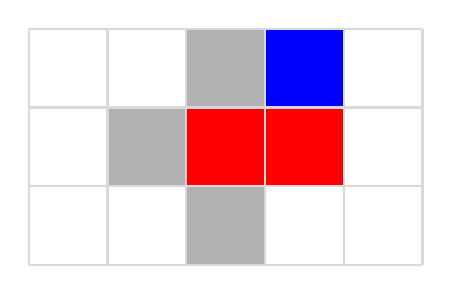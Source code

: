 \begin{tikzpicture}
  \fill[red]      (1,1) rectangle (2,2);
  \fill[gray!60]  (1,0) rectangle (2,1);
  \fill[gray!60]  (0,1) rectangle (1,2);
  \fill[red]      (2,1) rectangle (3,2);
  \fill[gray!60]  (1,2) rectangle (2,3);
  \fill[blue]     (2,2) rectangle (3,3);
  \draw[thick,step=1cm,color=gray!30] (-1, 0) grid (4,3);
\end{tikzpicture}
